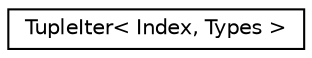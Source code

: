 digraph "Graphical Class Hierarchy"
{
  edge [fontname="Helvetica",fontsize="10",labelfontname="Helvetica",labelfontsize="10"];
  node [fontname="Helvetica",fontsize="10",shape=record];
  rankdir="LR";
  Node1 [label="TupleIter\< Index, Types \>",height=0.2,width=0.4,color="black", fillcolor="white", style="filled",URL="$structTupleIter.html"];
}
